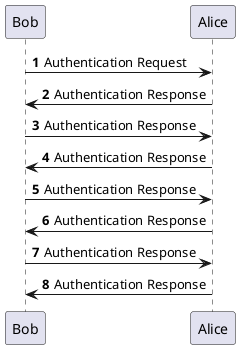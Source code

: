 @startuml
autonumber
Bob -> Alice : Authentication Request
Bob <- Alice : Authentication Response
Bob -> Alice : Authentication Response
Bob <- Alice : Authentication Response
Bob -> Alice : Authentication Response
Bob <- Alice : Authentication Response
Bob -> Alice : Authentication Response
Bob <- Alice : Authentication Response
@enduml